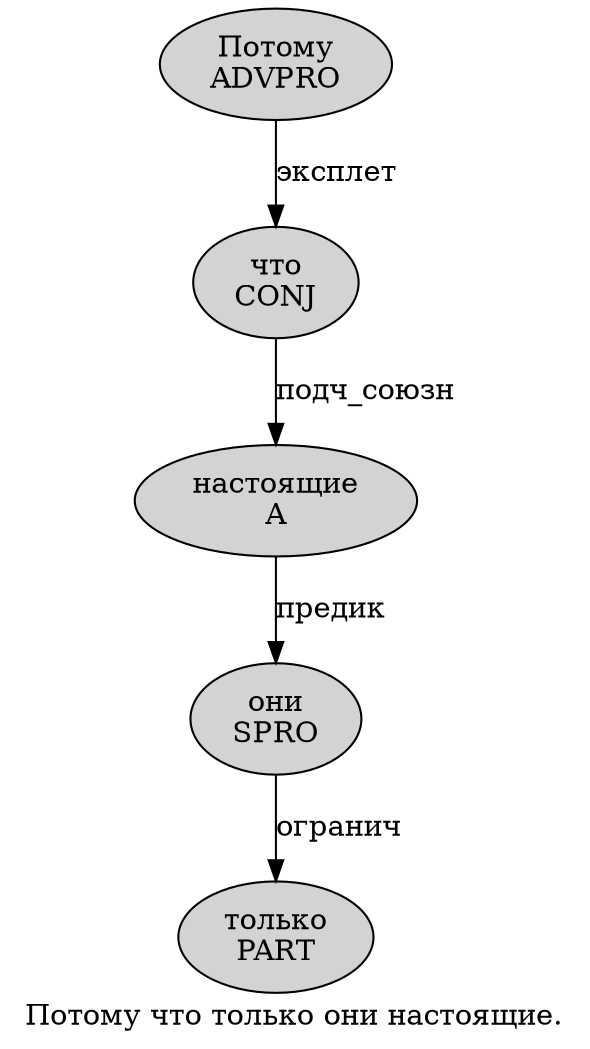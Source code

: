 digraph SENTENCE_464 {
	graph [label="Потому что только они настоящие."]
	node [style=filled]
		0 [label="Потому
ADVPRO" color="" fillcolor=lightgray penwidth=1 shape=ellipse]
		1 [label="что
CONJ" color="" fillcolor=lightgray penwidth=1 shape=ellipse]
		2 [label="только
PART" color="" fillcolor=lightgray penwidth=1 shape=ellipse]
		3 [label="они
SPRO" color="" fillcolor=lightgray penwidth=1 shape=ellipse]
		4 [label="настоящие
A" color="" fillcolor=lightgray penwidth=1 shape=ellipse]
			0 -> 1 [label="эксплет"]
			3 -> 2 [label="огранич"]
			1 -> 4 [label="подч_союзн"]
			4 -> 3 [label="предик"]
}